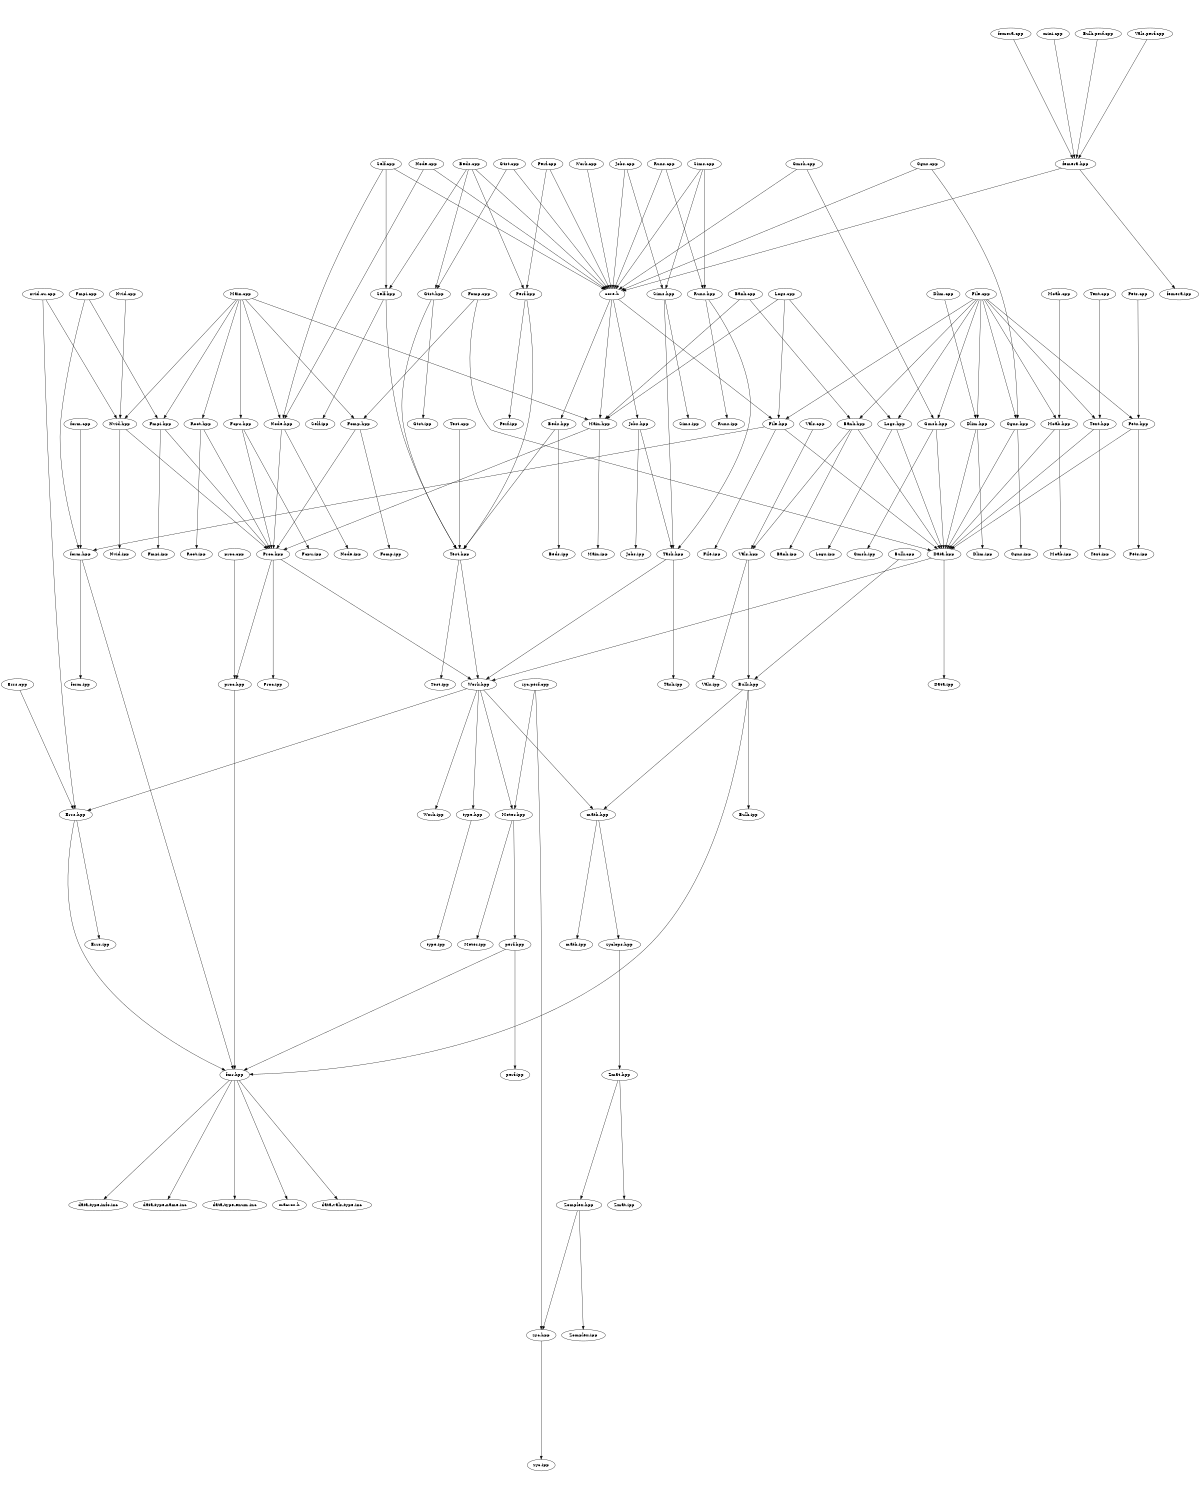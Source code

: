 digraph "source tree" {
    overlap=scale;
    size="8,10";
    ratio="fill";
    fontsize="16";
    fontname="Helvetica";
	clusterrank="local";
	"core.h" -> "Jobs.hpp"
	"Nvid.hpp" -> "Nvid.ipp"
	"Fcpu.hpp" -> "Proc.hpp"
	"Zmat.hpp" -> "Zomplex.hpp"
	"Gmsh.hpp" -> "Gmsh.ipp"
	"zyc.perf.cpp" -> "zyc.hpp"
	"Test.hpp" -> "Work.hpp"
	"Perf.hpp" -> "Perf.ipp"
	"Sims.cpp" -> "core.h"
	"fmr.hpp" -> "data-type-enum.inc"
	"Node.cpp" -> "core.h"
	"File.cpp" -> "Dlim.hpp"
	"Bulk.hpp" -> "fmr.hpp"
	"Self.cpp" -> "Node.hpp"
	"Main.cpp" -> "Node.hpp"
	"Logs.cpp" -> "Main.hpp"
	"Bank.cpp" -> "Bank.hpp"
	"Test.hpp" -> "Test.ipp"
	"Fmpi.cpp" -> "form.hpp"
	"Vals.hpp" -> "Vals.ipp"
	"Cgns.cpp" -> "Cgns.hpp"
	"Main.cpp" -> "Fomp.hpp"
	"Perf.cpp" -> "core.h"
	"Work.hpp" -> "math.hpp"
	"Fmpi.hpp" -> "Proc.hpp"
	"form.cpp" -> "form.hpp"
	"math.hpp" -> "zyclops.hpp"
	"Task.hpp" -> "Work.hpp"
	"Moab.hpp" -> "Moab.ipp"
	"fmr.hpp" -> "macros.h"
	"Logs.cpp" -> "Logs.hpp"
	"proc.cpp" -> "proc.hpp"
	"Gtst.hpp" -> "Gtst.ipp"
	"Fcpu.hpp" -> "Fcpu.ipp"
	"Beds.cpp" -> "Self.hpp"
	"fmr.hpp" -> "data-vals-type.inc"
	"core.h" -> "File.hpp"
	"Text.cpp" -> "Text.hpp"
	"File.cpp" -> "Cgns.hpp"
	"Meter.hpp" -> "perf.hpp"
	"Jobs.cpp" -> "Sims.hpp"
	"nvid.cu.cpp" -> "Errs.hpp"
	"Pets.hpp" -> "Pets.ipp"
	"Perf.cpp" -> "Perf.hpp"
	"Vals.cpp" -> "Vals.hpp"
	"Nvid.cpp" -> "Nvid.hpp"
	"File.cpp" -> "Pets.hpp"
	"Main.cpp" -> "Fcpu.hpp"
	"Main.hpp" -> "Proc.hpp"
	"Logs.hpp" -> "Data.hpp"
	"Runs.cpp" -> "Runs.hpp"
	"Pets.hpp" -> "Data.hpp"
	"Root.hpp" -> "Proc.hpp"
	"Fmpi.hpp" -> "Fmpi.ipp"
	"Dlim.hpp" -> "Data.hpp"
	"Sims.cpp" -> "Runs.hpp"
	"zyc.perf.cpp" -> "Meter.hpp"
	"Bank.hpp" -> "Vals.hpp"
	"Moab.hpp" -> "Data.hpp"
	"math.hpp" -> "math.ipp"
	"core.h" -> "Beds.hpp"
	"Jobs.cpp" -> "core.h"
	"Gmsh.hpp" -> "Data.hpp"
	"Work.hpp" -> "Errs.hpp"
	"Fomp.cpp" -> "Data.hpp"
	"Beds.cpp" -> "Perf.hpp"
	"Sims.cpp" -> "Sims.hpp"
	"Data.hpp" -> "Work.hpp"
	"fmr.hpp" -> "data-type-info.inc"
	"femera.cpp" -> "femera.hpp"
	"Text.hpp" -> "Data.hpp"
	"Main.cpp" -> "Main.hpp"
	"Main.hpp" -> "Main.ipp"
	"Work.cpp" -> "core.h"
	"File.hpp" -> "Data.hpp"
	"Beds.hpp" -> "Test.hpp"
	"Node.hpp" -> "Proc.hpp"
	"Sims.hpp" -> "Sims.ipp"
	"Proc.hpp" -> "Proc.ipp"
	"Dlim.hpp" -> "Dlim.ipp"
	"type.hpp" -> "type.ipp"
	"Runs.cpp" -> "core.h"
	"Task.hpp" -> "Task.ipp"
	"perf.hpp" -> "fmr.hpp"
	"Gtst.cpp" -> "Gtst.hpp"
	"Self.hpp" -> "Test.hpp"
	"Nvid.hpp" -> "Proc.hpp"
	"zyclops.hpp" -> "Zmat.hpp"
	"Fomp.cpp" -> "Fomp.hpp"
	"Gtst.hpp" -> "Test.hpp"
	"Bulk.cpp" -> "Bulk.hpp"
	"Zmat.hpp" -> "Zmat.ipp"
	"File.hpp" -> "form.hpp"
	"Bank.cpp" -> "Main.hpp"
	"Gmsh.cpp" -> "Gmsh.hpp"
	"Gtst.cpp" -> "core.h"
	"File.cpp" -> "Text.hpp"
	"form.hpp" -> "fmr.hpp"
	"mini.cpp" -> "femera.hpp"
	"File.cpp" -> "Gmsh.hpp"
	"Test.cpp" -> "Test.hpp"
	"Node.cpp" -> "Node.hpp"
	"Jobs.hpp" -> "Task.hpp"
	"Vals.hpp" -> "Bulk.hpp"
	"Work.hpp" -> "Meter.hpp"
	"Dlim.cpp" -> "Dlim.hpp"
	"Logs.cpp" -> "File.hpp"
	"Fmpi.cpp" -> "Fmpi.hpp"
	"perf.hpp" -> "perf.ipp"
	"form.hpp" -> "form.ipp"
	"Runs.hpp" -> "Task.hpp"
	"File.cpp" -> "File.hpp"
	"Errs.hpp" -> "fmr.hpp"
	"Beds.hpp" -> "Beds.ipp"
	"Bulk.perf.cpp" -> "femera.hpp"
	"femera.hpp" -> "core.h"
	"zyc.hpp" -> "zyc.ipp"
	"Gmsh.cpp" -> "core.h"
	"Zomplex.hpp" -> "Zomplex.ipp"
	"Text.hpp" -> "Text.ipp"
	"Beds.cpp" -> "core.h"
	"Beds.cpp" -> "Gtst.hpp"
	"core.h" -> "Main.hpp"
	"File.hpp" -> "File.ipp"
	"Data.hpp" -> "Data.ipp"
	"Main.cpp" -> "Root.hpp"
	"Vals.perf.cpp" -> "femera.hpp"
	"Bulk.hpp" -> "math.hpp"
	"Bulk.hpp" -> "Bulk.ipp"
	"Work.hpp" -> "Work.ipp"
	"femera.hpp" -> "femera.ipp"
	"nvid.cu.cpp" -> "Nvid.hpp"
	"Errs.cpp" -> "Errs.hpp"
	"Fomp.hpp" -> "Proc.hpp"
	"Cgns.hpp" -> "Data.hpp"
	"Cgns.cpp" -> "core.h"
	"Self.hpp" -> "Self.ipp"
	"Proc.hpp" -> "Work.hpp"
	"Work.hpp" -> "type.hpp"
	"Runs.hpp" -> "Runs.ipp"
	"Root.hpp" -> "Root.ipp"
	"proc.hpp" -> "fmr.hpp"
	"Bank.hpp" -> "Bank.ipp"
	"Zomplex.hpp" -> "zyc.hpp"
	"Main.cpp" -> "Nvid.hpp"
	"Moab.cpp" -> "Moab.hpp"
	"Sims.hpp" -> "Task.hpp"
	"Bank.hpp" -> "Data.hpp"
	"Node.hpp" -> "Node.ipp"
	"Pets.cpp" -> "Pets.hpp"
	"Cgns.hpp" -> "Cgns.ipp"
	"File.cpp" -> "Moab.hpp"
	"Proc.hpp" -> "proc.hpp"
	"Logs.hpp" -> "Logs.ipp"
	"Fomp.hpp" -> "Fomp.ipp"
	"Jobs.hpp" -> "Jobs.ipp"
	"Self.cpp" -> "Self.hpp"
	"File.cpp" -> "Bank.hpp"
	"Self.cpp" -> "core.h"
	"Meter.hpp" -> "Meter.ipp"
	"Perf.hpp" -> "Test.hpp"
	"File.cpp" -> "Logs.hpp"
	"fmr.hpp" -> "data-type-name.inc"
	"Errs.hpp" -> "Errs.ipp"
	"Main.cpp" -> "Fmpi.hpp"
}
